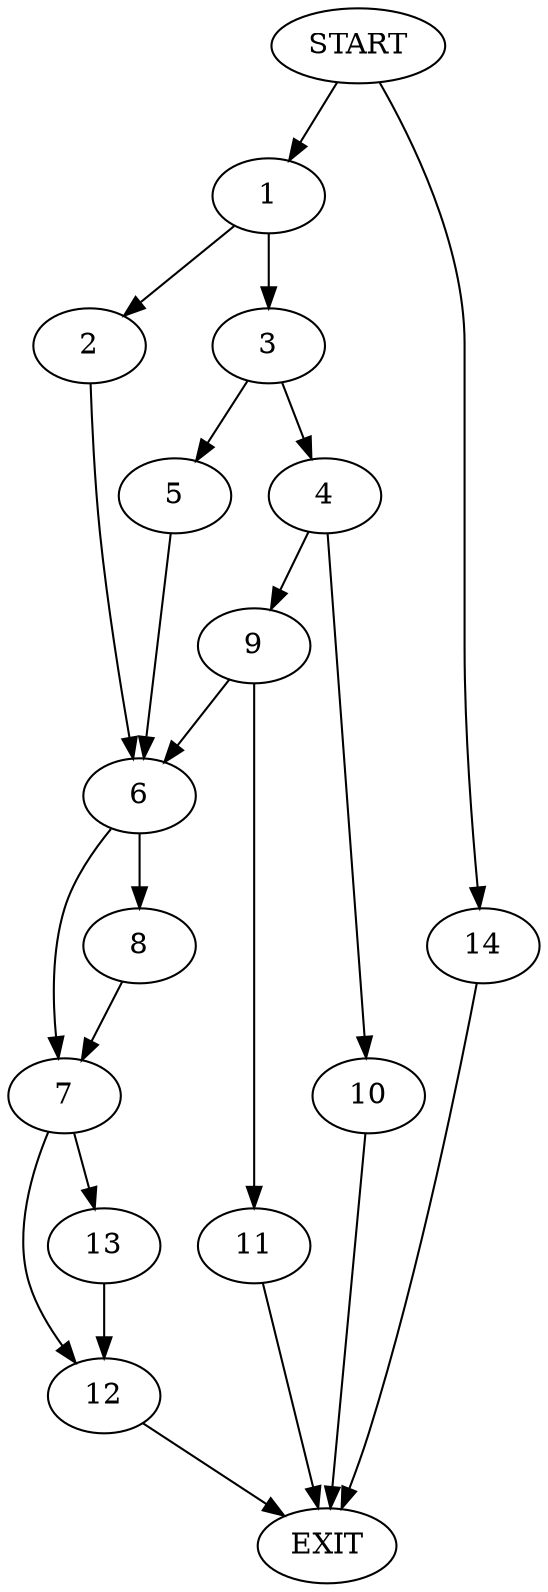 digraph {
0 [label="START"]
15 [label="EXIT"]
0 -> 1
1 -> 2
1 -> 3
3 -> 4
3 -> 5
2 -> 6
6 -> 7
6 -> 8
4 -> 9
4 -> 10
5 -> 6
10 -> 15
9 -> 11
9 -> 6
11 -> 15
7 -> 12
7 -> 13
8 -> 7
12 -> 15
13 -> 12
0 -> 14
14 -> 15
}
